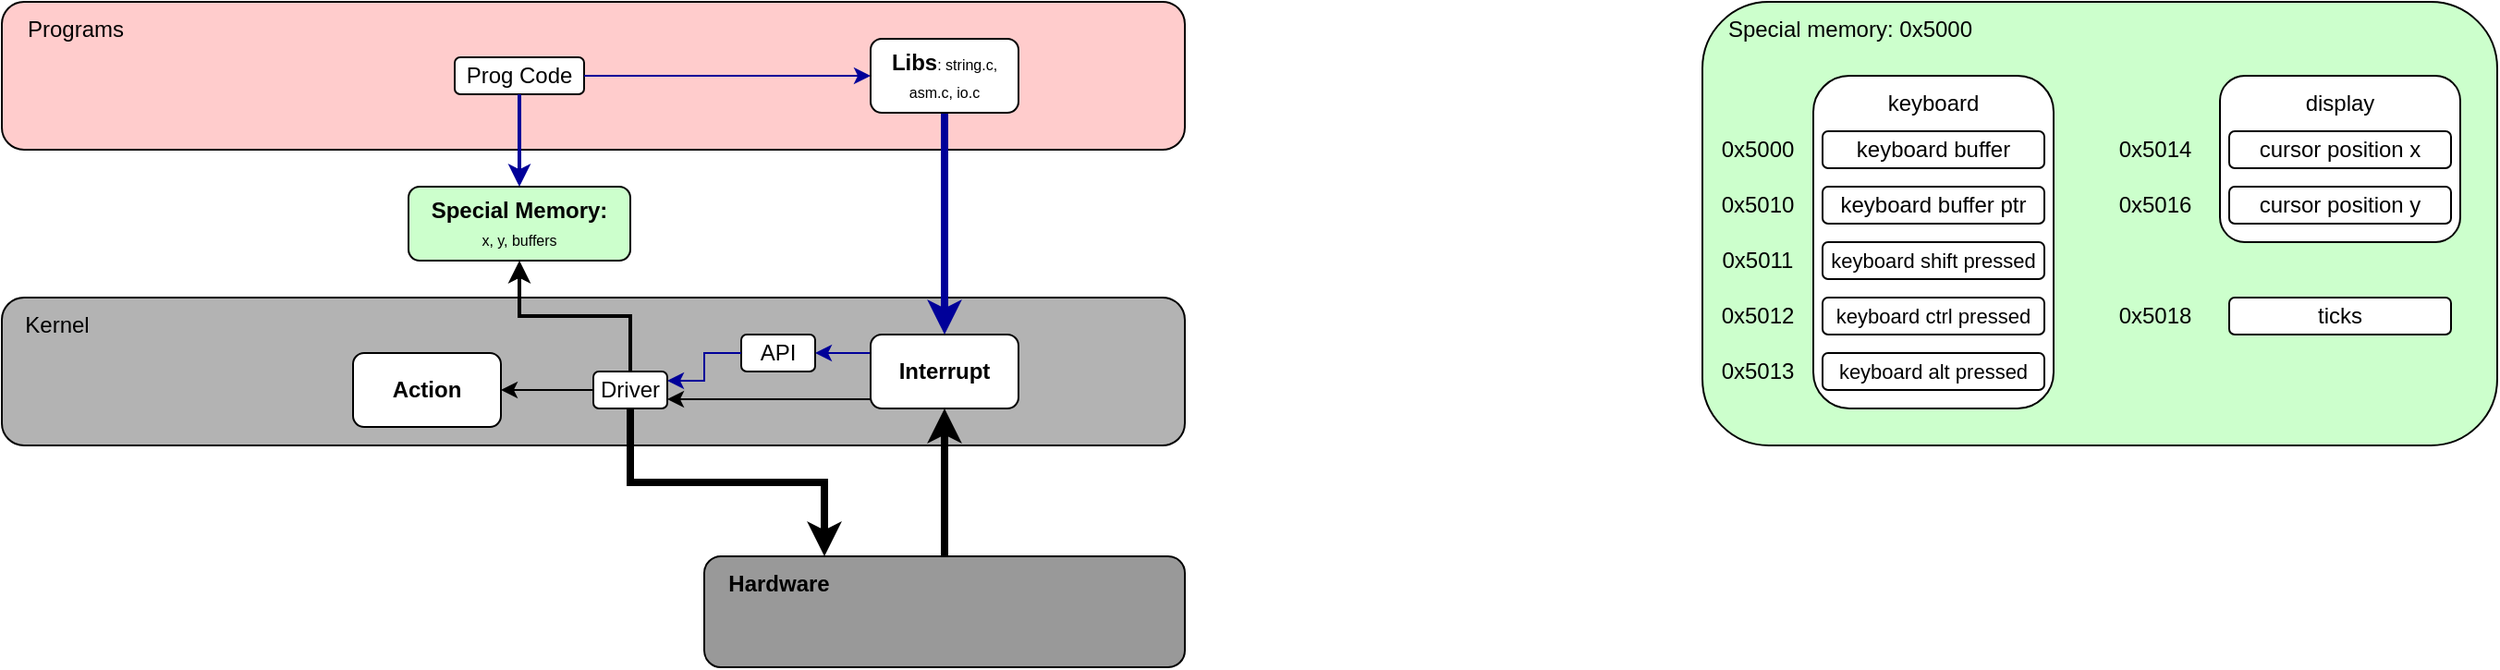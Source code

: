 <mxfile version="28.1.2">
  <diagram name="Page-1" id="FCg047ZmniYvs8AbTUPz">
    <mxGraphModel dx="813" dy="499" grid="1" gridSize="10" guides="1" tooltips="1" connect="1" arrows="1" fold="1" page="1" pageScale="1" pageWidth="850" pageHeight="1100" math="0" shadow="0">
      <root>
        <mxCell id="0" />
        <mxCell id="1" parent="0" />
        <mxCell id="-tcE8rUrM36b7BvTMz05-39" value="" style="group" parent="1" vertex="1" connectable="0">
          <mxGeometry x="80" y="260" width="640" height="80" as="geometry" />
        </mxCell>
        <mxCell id="-tcE8rUrM36b7BvTMz05-16" value="" style="rounded=1;whiteSpace=wrap;html=1;fillColor=#FFCCCC;" parent="-tcE8rUrM36b7BvTMz05-39" vertex="1">
          <mxGeometry width="640" height="80" as="geometry" />
        </mxCell>
        <mxCell id="-tcE8rUrM36b7BvTMz05-17" value="Programs" style="text;html=1;align=center;verticalAlign=middle;whiteSpace=wrap;rounded=0;" parent="-tcE8rUrM36b7BvTMz05-39" vertex="1">
          <mxGeometry x="10" width="60" height="30" as="geometry" />
        </mxCell>
        <mxCell id="-tcE8rUrM36b7BvTMz05-19" value="Prog Code" style="rounded=1;whiteSpace=wrap;html=1;align=center;fontStyle=0" parent="-tcE8rUrM36b7BvTMz05-39" vertex="1">
          <mxGeometry x="245" y="30" width="70" height="20" as="geometry" />
        </mxCell>
        <mxCell id="-tcE8rUrM36b7BvTMz05-38" value="" style="group" parent="1" vertex="1" connectable="0">
          <mxGeometry x="80" y="420" width="640" height="80" as="geometry" />
        </mxCell>
        <mxCell id="-tcE8rUrM36b7BvTMz05-2" value="" style="rounded=1;whiteSpace=wrap;html=1;fillColor=#B3B3B3;" parent="-tcE8rUrM36b7BvTMz05-38" vertex="1">
          <mxGeometry width="640" height="80" as="geometry" />
        </mxCell>
        <mxCell id="-tcE8rUrM36b7BvTMz05-4" value="Kernel" style="text;html=1;align=center;verticalAlign=middle;whiteSpace=wrap;rounded=0;" parent="-tcE8rUrM36b7BvTMz05-38" vertex="1">
          <mxGeometry width="60" height="30" as="geometry" />
        </mxCell>
        <mxCell id="-tcE8rUrM36b7BvTMz05-5" value="API" style="rounded=1;whiteSpace=wrap;html=1;" parent="-tcE8rUrM36b7BvTMz05-38" vertex="1">
          <mxGeometry x="400" y="20" width="40" height="20" as="geometry" />
        </mxCell>
        <mxCell id="-tcE8rUrM36b7BvTMz05-49" style="edgeStyle=orthogonalEdgeStyle;rounded=0;orthogonalLoop=1;jettySize=auto;html=1;exitX=0;exitY=0.25;exitDx=0;exitDy=0;entryX=1;entryY=0.5;entryDx=0;entryDy=0;strokeColor=#000099;" parent="1" source="-tcE8rUrM36b7BvTMz05-3" target="-tcE8rUrM36b7BvTMz05-5" edge="1">
          <mxGeometry relative="1" as="geometry" />
        </mxCell>
        <mxCell id="-tcE8rUrM36b7BvTMz05-51" style="edgeStyle=orthogonalEdgeStyle;rounded=0;orthogonalLoop=1;jettySize=auto;html=1;exitX=0;exitY=0.75;exitDx=0;exitDy=0;entryX=1;entryY=0.75;entryDx=0;entryDy=0;" parent="1" source="-tcE8rUrM36b7BvTMz05-3" target="-tcE8rUrM36b7BvTMz05-12" edge="1">
          <mxGeometry relative="1" as="geometry">
            <Array as="points">
              <mxPoint x="550" y="475" />
            </Array>
          </mxGeometry>
        </mxCell>
        <mxCell id="-tcE8rUrM36b7BvTMz05-3" value="Interrupt" style="rounded=1;whiteSpace=wrap;html=1;fontStyle=1" parent="1" vertex="1">
          <mxGeometry x="550" y="440" width="80" height="40" as="geometry" />
        </mxCell>
        <mxCell id="-tcE8rUrM36b7BvTMz05-30" style="edgeStyle=orthogonalEdgeStyle;rounded=0;orthogonalLoop=1;jettySize=auto;html=1;exitX=0;exitY=0.5;exitDx=0;exitDy=0;entryX=1;entryY=0.5;entryDx=0;entryDy=0;" parent="1" source="-tcE8rUrM36b7BvTMz05-12" target="-tcE8rUrM36b7BvTMz05-14" edge="1">
          <mxGeometry relative="1" as="geometry" />
        </mxCell>
        <mxCell id="-tcE8rUrM36b7BvTMz05-34" style="edgeStyle=orthogonalEdgeStyle;rounded=0;orthogonalLoop=1;jettySize=auto;html=1;exitX=0.5;exitY=0;exitDx=0;exitDy=0;entryX=0.5;entryY=1;entryDx=0;entryDy=0;strokeWidth=2;" parent="1" source="-tcE8rUrM36b7BvTMz05-12" target="-tcE8rUrM36b7BvTMz05-22" edge="1">
          <mxGeometry relative="1" as="geometry" />
        </mxCell>
        <mxCell id="-tcE8rUrM36b7BvTMz05-52" style="edgeStyle=orthogonalEdgeStyle;rounded=0;orthogonalLoop=1;jettySize=auto;html=1;exitX=0.5;exitY=1;exitDx=0;exitDy=0;entryX=0.25;entryY=0;entryDx=0;entryDy=0;strokeWidth=4;" parent="1" source="-tcE8rUrM36b7BvTMz05-12" target="-tcE8rUrM36b7BvTMz05-40" edge="1">
          <mxGeometry relative="1" as="geometry" />
        </mxCell>
        <mxCell id="-tcE8rUrM36b7BvTMz05-12" value="Driver" style="rounded=1;whiteSpace=wrap;html=1;" parent="1" vertex="1">
          <mxGeometry x="400" y="460" width="40" height="20" as="geometry" />
        </mxCell>
        <mxCell id="-tcE8rUrM36b7BvTMz05-14" value="Action" style="rounded=1;whiteSpace=wrap;html=1;fontStyle=1" parent="1" vertex="1">
          <mxGeometry x="270" y="450" width="80" height="40" as="geometry" />
        </mxCell>
        <mxCell id="-tcE8rUrM36b7BvTMz05-18" style="edgeStyle=orthogonalEdgeStyle;rounded=0;orthogonalLoop=1;jettySize=auto;html=1;exitX=0.5;exitY=1;exitDx=0;exitDy=0;entryX=0.5;entryY=0;entryDx=0;entryDy=0;strokeWidth=4;strokeColor=#000099;" parent="1" source="-tcE8rUrM36b7BvTMz05-6" target="-tcE8rUrM36b7BvTMz05-3" edge="1">
          <mxGeometry relative="1" as="geometry" />
        </mxCell>
        <mxCell id="-tcE8rUrM36b7BvTMz05-6" value="&lt;font&gt;&lt;b&gt;Libs&lt;/b&gt;&lt;/font&gt;&lt;font style=&quot;font-size: 8px;&quot;&gt;: string.c, asm.c, io.c&lt;/font&gt;" style="rounded=1;whiteSpace=wrap;html=1;align=center;fontStyle=0" parent="1" vertex="1">
          <mxGeometry x="550" y="280" width="80" height="40" as="geometry" />
        </mxCell>
        <mxCell id="-tcE8rUrM36b7BvTMz05-20" style="edgeStyle=orthogonalEdgeStyle;rounded=0;orthogonalLoop=1;jettySize=auto;html=1;exitX=1;exitY=0.5;exitDx=0;exitDy=0;entryX=0;entryY=0.5;entryDx=0;entryDy=0;strokeColor=#000099;" parent="1" source="-tcE8rUrM36b7BvTMz05-19" target="-tcE8rUrM36b7BvTMz05-6" edge="1">
          <mxGeometry relative="1" as="geometry" />
        </mxCell>
        <mxCell id="-tcE8rUrM36b7BvTMz05-31" style="edgeStyle=orthogonalEdgeStyle;rounded=0;orthogonalLoop=1;jettySize=auto;html=1;exitX=0.5;exitY=1;exitDx=0;exitDy=0;entryX=0.5;entryY=0;entryDx=0;entryDy=0;strokeWidth=2;strokeColor=#000099;" parent="1" source="-tcE8rUrM36b7BvTMz05-19" target="-tcE8rUrM36b7BvTMz05-22" edge="1">
          <mxGeometry relative="1" as="geometry" />
        </mxCell>
        <mxCell id="-tcE8rUrM36b7BvTMz05-22" value="Special Memory: &lt;br&gt;&lt;font style=&quot;font-size: 8px; font-weight: normal;&quot;&gt;x, y, buffers&lt;/font&gt;" style="rounded=1;whiteSpace=wrap;html=1;fontStyle=1;align=center;fillColor=#CCFFCC;" parent="1" vertex="1">
          <mxGeometry x="300" y="360" width="120" height="40" as="geometry" />
        </mxCell>
        <mxCell id="-tcE8rUrM36b7BvTMz05-48" style="edgeStyle=orthogonalEdgeStyle;rounded=0;orthogonalLoop=1;jettySize=auto;html=1;exitX=0.5;exitY=0;exitDx=0;exitDy=0;entryX=0.5;entryY=1;entryDx=0;entryDy=0;strokeWidth=4;" parent="1" source="-tcE8rUrM36b7BvTMz05-40" target="-tcE8rUrM36b7BvTMz05-3" edge="1">
          <mxGeometry relative="1" as="geometry" />
        </mxCell>
        <mxCell id="-tcE8rUrM36b7BvTMz05-40" value="" style="rounded=1;whiteSpace=wrap;html=1;fillColor=#999999;" parent="1" vertex="1">
          <mxGeometry x="460" y="560" width="260" height="60" as="geometry" />
        </mxCell>
        <mxCell id="-tcE8rUrM36b7BvTMz05-41" value="Hardware" style="text;html=1;align=center;verticalAlign=middle;resizable=0;points=[];autosize=1;fontColor=#000000;fontStyle=1" parent="1" vertex="1">
          <mxGeometry x="460" y="560" width="80" height="30" as="geometry" />
        </mxCell>
        <mxCell id="-tcE8rUrM36b7BvTMz05-50" style="edgeStyle=orthogonalEdgeStyle;rounded=0;orthogonalLoop=1;jettySize=auto;html=1;exitX=0;exitY=0.5;exitDx=0;exitDy=0;entryX=1;entryY=0.25;entryDx=0;entryDy=0;strokeColor=#000099;" parent="1" source="-tcE8rUrM36b7BvTMz05-5" target="-tcE8rUrM36b7BvTMz05-12" edge="1">
          <mxGeometry relative="1" as="geometry" />
        </mxCell>
        <mxCell id="-tcE8rUrM36b7BvTMz05-57" value="" style="rounded=1;whiteSpace=wrap;html=1;fontStyle=1;align=center;fillColor=#CCFFCC;" parent="1" vertex="1">
          <mxGeometry x="1000" y="260" width="430" height="240" as="geometry" />
        </mxCell>
        <mxCell id="-tcE8rUrM36b7BvTMz05-58" value="Special memory: 0x5000" style="text;html=1;align=center;verticalAlign=middle;whiteSpace=wrap;rounded=0;" parent="1" vertex="1">
          <mxGeometry x="1010" y="260" width="140" height="30" as="geometry" />
        </mxCell>
        <mxCell id="-tcE8rUrM36b7BvTMz05-63" value="" style="group" parent="1" vertex="1" connectable="0">
          <mxGeometry x="1060" y="300" width="130" height="180" as="geometry" />
        </mxCell>
        <mxCell id="-tcE8rUrM36b7BvTMz05-61" value="" style="rounded=1;whiteSpace=wrap;html=1;" parent="-tcE8rUrM36b7BvTMz05-63" vertex="1">
          <mxGeometry width="130" height="180" as="geometry" />
        </mxCell>
        <mxCell id="-tcE8rUrM36b7BvTMz05-59" value="keyboard buffer" style="rounded=1;whiteSpace=wrap;html=1;" parent="-tcE8rUrM36b7BvTMz05-63" vertex="1">
          <mxGeometry x="5" y="30" width="120" height="20" as="geometry" />
        </mxCell>
        <mxCell id="-tcE8rUrM36b7BvTMz05-60" value="keyboard buffer ptr" style="rounded=1;whiteSpace=wrap;html=1;" parent="-tcE8rUrM36b7BvTMz05-63" vertex="1">
          <mxGeometry x="5" y="60" width="120" height="20" as="geometry" />
        </mxCell>
        <mxCell id="-tcE8rUrM36b7BvTMz05-62" value="keyboard" style="text;html=1;align=center;verticalAlign=middle;whiteSpace=wrap;rounded=0;" parent="-tcE8rUrM36b7BvTMz05-63" vertex="1">
          <mxGeometry x="5" width="120" height="30" as="geometry" />
        </mxCell>
        <mxCell id="-tcE8rUrM36b7BvTMz05-70" value="&lt;font style=&quot;font-size: 11px;&quot;&gt;keyboard shift pressed&lt;/font&gt;" style="rounded=1;whiteSpace=wrap;html=1;" parent="-tcE8rUrM36b7BvTMz05-63" vertex="1">
          <mxGeometry x="5" y="90" width="120" height="20" as="geometry" />
        </mxCell>
        <mxCell id="Fx7pZhKHwuvRIzn_ycLN-7" value="&lt;font style=&quot;font-size: 11px;&quot;&gt;keyboard ctrl pressed&lt;/font&gt;" style="rounded=1;whiteSpace=wrap;html=1;" vertex="1" parent="-tcE8rUrM36b7BvTMz05-63">
          <mxGeometry x="5" y="120" width="120" height="20" as="geometry" />
        </mxCell>
        <mxCell id="Fx7pZhKHwuvRIzn_ycLN-8" value="&lt;font style=&quot;font-size: 11px;&quot;&gt;keyboard alt pressed&lt;/font&gt;" style="rounded=1;whiteSpace=wrap;html=1;" vertex="1" parent="-tcE8rUrM36b7BvTMz05-63">
          <mxGeometry x="5" y="150" width="120" height="20" as="geometry" />
        </mxCell>
        <mxCell id="-tcE8rUrM36b7BvTMz05-65" value="" style="group" parent="1" vertex="1" connectable="0">
          <mxGeometry x="1280" y="300" width="130" height="90" as="geometry" />
        </mxCell>
        <mxCell id="-tcE8rUrM36b7BvTMz05-66" value="" style="rounded=1;whiteSpace=wrap;html=1;" parent="-tcE8rUrM36b7BvTMz05-65" vertex="1">
          <mxGeometry width="130" height="90" as="geometry" />
        </mxCell>
        <mxCell id="-tcE8rUrM36b7BvTMz05-67" value="cursor position x" style="rounded=1;whiteSpace=wrap;html=1;" parent="-tcE8rUrM36b7BvTMz05-65" vertex="1">
          <mxGeometry x="5" y="30" width="120" height="20" as="geometry" />
        </mxCell>
        <mxCell id="-tcE8rUrM36b7BvTMz05-68" value="cursor position y" style="rounded=1;whiteSpace=wrap;html=1;" parent="-tcE8rUrM36b7BvTMz05-65" vertex="1">
          <mxGeometry x="5" y="60" width="120" height="20" as="geometry" />
        </mxCell>
        <mxCell id="-tcE8rUrM36b7BvTMz05-69" value="display" style="text;html=1;align=center;verticalAlign=middle;whiteSpace=wrap;rounded=0;" parent="-tcE8rUrM36b7BvTMz05-65" vertex="1">
          <mxGeometry x="5" width="120" height="30" as="geometry" />
        </mxCell>
        <mxCell id="9-nSru1XXpZIgcONNZPy-1" value="0x5000" style="text;html=1;align=center;verticalAlign=middle;whiteSpace=wrap;rounded=0;" parent="1" vertex="1">
          <mxGeometry x="1000" y="330" width="60" height="20" as="geometry" />
        </mxCell>
        <mxCell id="9-nSru1XXpZIgcONNZPy-2" value="0x5010" style="text;html=1;align=center;verticalAlign=middle;whiteSpace=wrap;rounded=0;" parent="1" vertex="1">
          <mxGeometry x="1000" y="360" width="60" height="20" as="geometry" />
        </mxCell>
        <mxCell id="9-nSru1XXpZIgcONNZPy-3" value="0x5011" style="text;html=1;align=center;verticalAlign=middle;whiteSpace=wrap;rounded=0;" parent="1" vertex="1">
          <mxGeometry x="1000" y="390" width="60" height="20" as="geometry" />
        </mxCell>
        <mxCell id="Fx7pZhKHwuvRIzn_ycLN-9" value="0x5012" style="text;html=1;align=center;verticalAlign=middle;whiteSpace=wrap;rounded=0;" vertex="1" parent="1">
          <mxGeometry x="1000" y="420" width="60" height="20" as="geometry" />
        </mxCell>
        <mxCell id="Fx7pZhKHwuvRIzn_ycLN-10" value="0x5013" style="text;html=1;align=center;verticalAlign=middle;whiteSpace=wrap;rounded=0;" vertex="1" parent="1">
          <mxGeometry x="1000" y="450" width="60" height="20" as="geometry" />
        </mxCell>
        <mxCell id="Fx7pZhKHwuvRIzn_ycLN-11" value="0x5014" style="text;html=1;align=center;verticalAlign=middle;whiteSpace=wrap;rounded=0;" vertex="1" parent="1">
          <mxGeometry x="1215" y="330" width="60" height="20" as="geometry" />
        </mxCell>
        <mxCell id="Fx7pZhKHwuvRIzn_ycLN-13" value="0x5016" style="text;html=1;align=center;verticalAlign=middle;whiteSpace=wrap;rounded=0;" vertex="1" parent="1">
          <mxGeometry x="1215" y="360" width="60" height="20" as="geometry" />
        </mxCell>
        <mxCell id="Fx7pZhKHwuvRIzn_ycLN-20" value="ticks" style="rounded=1;whiteSpace=wrap;html=1;" vertex="1" parent="1">
          <mxGeometry x="1285" y="420" width="120" height="20" as="geometry" />
        </mxCell>
        <mxCell id="Fx7pZhKHwuvRIzn_ycLN-21" value="0x5018" style="text;html=1;align=center;verticalAlign=middle;whiteSpace=wrap;rounded=0;" vertex="1" parent="1">
          <mxGeometry x="1215" y="420" width="60" height="20" as="geometry" />
        </mxCell>
      </root>
    </mxGraphModel>
  </diagram>
</mxfile>
